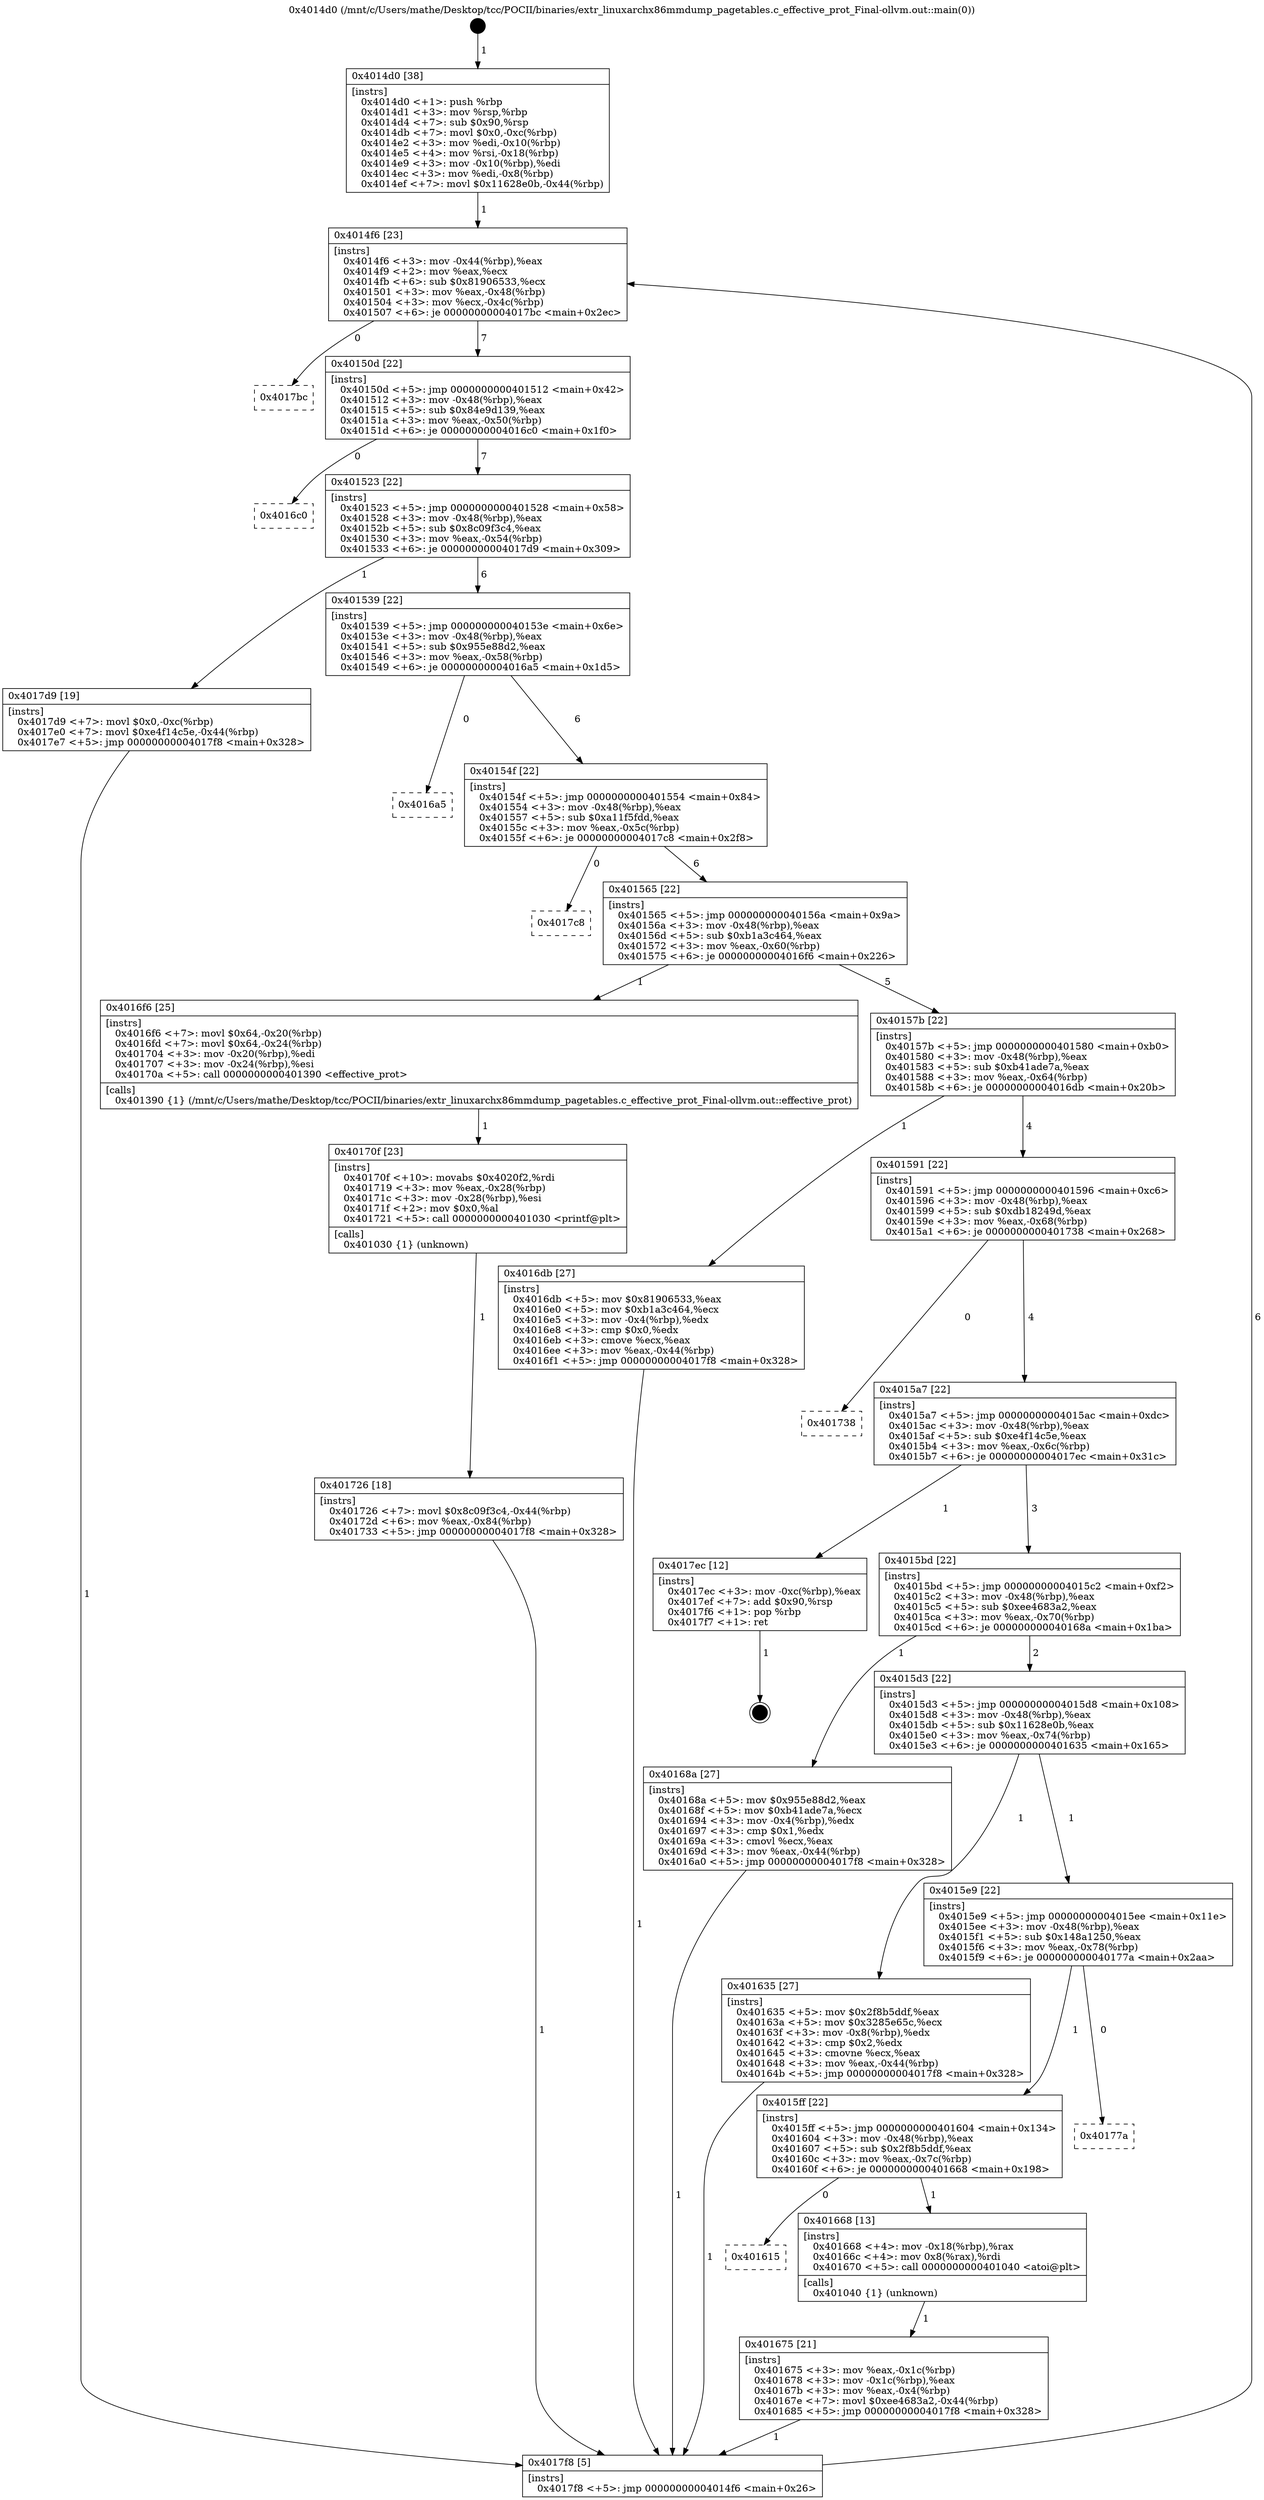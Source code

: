 digraph "0x4014d0" {
  label = "0x4014d0 (/mnt/c/Users/mathe/Desktop/tcc/POCII/binaries/extr_linuxarchx86mmdump_pagetables.c_effective_prot_Final-ollvm.out::main(0))"
  labelloc = "t"
  node[shape=record]

  Entry [label="",width=0.3,height=0.3,shape=circle,fillcolor=black,style=filled]
  "0x4014f6" [label="{
     0x4014f6 [23]\l
     | [instrs]\l
     &nbsp;&nbsp;0x4014f6 \<+3\>: mov -0x44(%rbp),%eax\l
     &nbsp;&nbsp;0x4014f9 \<+2\>: mov %eax,%ecx\l
     &nbsp;&nbsp;0x4014fb \<+6\>: sub $0x81906533,%ecx\l
     &nbsp;&nbsp;0x401501 \<+3\>: mov %eax,-0x48(%rbp)\l
     &nbsp;&nbsp;0x401504 \<+3\>: mov %ecx,-0x4c(%rbp)\l
     &nbsp;&nbsp;0x401507 \<+6\>: je 00000000004017bc \<main+0x2ec\>\l
  }"]
  "0x4017bc" [label="{
     0x4017bc\l
  }", style=dashed]
  "0x40150d" [label="{
     0x40150d [22]\l
     | [instrs]\l
     &nbsp;&nbsp;0x40150d \<+5\>: jmp 0000000000401512 \<main+0x42\>\l
     &nbsp;&nbsp;0x401512 \<+3\>: mov -0x48(%rbp),%eax\l
     &nbsp;&nbsp;0x401515 \<+5\>: sub $0x84e9d139,%eax\l
     &nbsp;&nbsp;0x40151a \<+3\>: mov %eax,-0x50(%rbp)\l
     &nbsp;&nbsp;0x40151d \<+6\>: je 00000000004016c0 \<main+0x1f0\>\l
  }"]
  Exit [label="",width=0.3,height=0.3,shape=circle,fillcolor=black,style=filled,peripheries=2]
  "0x4016c0" [label="{
     0x4016c0\l
  }", style=dashed]
  "0x401523" [label="{
     0x401523 [22]\l
     | [instrs]\l
     &nbsp;&nbsp;0x401523 \<+5\>: jmp 0000000000401528 \<main+0x58\>\l
     &nbsp;&nbsp;0x401528 \<+3\>: mov -0x48(%rbp),%eax\l
     &nbsp;&nbsp;0x40152b \<+5\>: sub $0x8c09f3c4,%eax\l
     &nbsp;&nbsp;0x401530 \<+3\>: mov %eax,-0x54(%rbp)\l
     &nbsp;&nbsp;0x401533 \<+6\>: je 00000000004017d9 \<main+0x309\>\l
  }"]
  "0x401726" [label="{
     0x401726 [18]\l
     | [instrs]\l
     &nbsp;&nbsp;0x401726 \<+7\>: movl $0x8c09f3c4,-0x44(%rbp)\l
     &nbsp;&nbsp;0x40172d \<+6\>: mov %eax,-0x84(%rbp)\l
     &nbsp;&nbsp;0x401733 \<+5\>: jmp 00000000004017f8 \<main+0x328\>\l
  }"]
  "0x4017d9" [label="{
     0x4017d9 [19]\l
     | [instrs]\l
     &nbsp;&nbsp;0x4017d9 \<+7\>: movl $0x0,-0xc(%rbp)\l
     &nbsp;&nbsp;0x4017e0 \<+7\>: movl $0xe4f14c5e,-0x44(%rbp)\l
     &nbsp;&nbsp;0x4017e7 \<+5\>: jmp 00000000004017f8 \<main+0x328\>\l
  }"]
  "0x401539" [label="{
     0x401539 [22]\l
     | [instrs]\l
     &nbsp;&nbsp;0x401539 \<+5\>: jmp 000000000040153e \<main+0x6e\>\l
     &nbsp;&nbsp;0x40153e \<+3\>: mov -0x48(%rbp),%eax\l
     &nbsp;&nbsp;0x401541 \<+5\>: sub $0x955e88d2,%eax\l
     &nbsp;&nbsp;0x401546 \<+3\>: mov %eax,-0x58(%rbp)\l
     &nbsp;&nbsp;0x401549 \<+6\>: je 00000000004016a5 \<main+0x1d5\>\l
  }"]
  "0x40170f" [label="{
     0x40170f [23]\l
     | [instrs]\l
     &nbsp;&nbsp;0x40170f \<+10\>: movabs $0x4020f2,%rdi\l
     &nbsp;&nbsp;0x401719 \<+3\>: mov %eax,-0x28(%rbp)\l
     &nbsp;&nbsp;0x40171c \<+3\>: mov -0x28(%rbp),%esi\l
     &nbsp;&nbsp;0x40171f \<+2\>: mov $0x0,%al\l
     &nbsp;&nbsp;0x401721 \<+5\>: call 0000000000401030 \<printf@plt\>\l
     | [calls]\l
     &nbsp;&nbsp;0x401030 \{1\} (unknown)\l
  }"]
  "0x4016a5" [label="{
     0x4016a5\l
  }", style=dashed]
  "0x40154f" [label="{
     0x40154f [22]\l
     | [instrs]\l
     &nbsp;&nbsp;0x40154f \<+5\>: jmp 0000000000401554 \<main+0x84\>\l
     &nbsp;&nbsp;0x401554 \<+3\>: mov -0x48(%rbp),%eax\l
     &nbsp;&nbsp;0x401557 \<+5\>: sub $0xa11f5fdd,%eax\l
     &nbsp;&nbsp;0x40155c \<+3\>: mov %eax,-0x5c(%rbp)\l
     &nbsp;&nbsp;0x40155f \<+6\>: je 00000000004017c8 \<main+0x2f8\>\l
  }"]
  "0x401675" [label="{
     0x401675 [21]\l
     | [instrs]\l
     &nbsp;&nbsp;0x401675 \<+3\>: mov %eax,-0x1c(%rbp)\l
     &nbsp;&nbsp;0x401678 \<+3\>: mov -0x1c(%rbp),%eax\l
     &nbsp;&nbsp;0x40167b \<+3\>: mov %eax,-0x4(%rbp)\l
     &nbsp;&nbsp;0x40167e \<+7\>: movl $0xee4683a2,-0x44(%rbp)\l
     &nbsp;&nbsp;0x401685 \<+5\>: jmp 00000000004017f8 \<main+0x328\>\l
  }"]
  "0x4017c8" [label="{
     0x4017c8\l
  }", style=dashed]
  "0x401565" [label="{
     0x401565 [22]\l
     | [instrs]\l
     &nbsp;&nbsp;0x401565 \<+5\>: jmp 000000000040156a \<main+0x9a\>\l
     &nbsp;&nbsp;0x40156a \<+3\>: mov -0x48(%rbp),%eax\l
     &nbsp;&nbsp;0x40156d \<+5\>: sub $0xb1a3c464,%eax\l
     &nbsp;&nbsp;0x401572 \<+3\>: mov %eax,-0x60(%rbp)\l
     &nbsp;&nbsp;0x401575 \<+6\>: je 00000000004016f6 \<main+0x226\>\l
  }"]
  "0x401615" [label="{
     0x401615\l
  }", style=dashed]
  "0x4016f6" [label="{
     0x4016f6 [25]\l
     | [instrs]\l
     &nbsp;&nbsp;0x4016f6 \<+7\>: movl $0x64,-0x20(%rbp)\l
     &nbsp;&nbsp;0x4016fd \<+7\>: movl $0x64,-0x24(%rbp)\l
     &nbsp;&nbsp;0x401704 \<+3\>: mov -0x20(%rbp),%edi\l
     &nbsp;&nbsp;0x401707 \<+3\>: mov -0x24(%rbp),%esi\l
     &nbsp;&nbsp;0x40170a \<+5\>: call 0000000000401390 \<effective_prot\>\l
     | [calls]\l
     &nbsp;&nbsp;0x401390 \{1\} (/mnt/c/Users/mathe/Desktop/tcc/POCII/binaries/extr_linuxarchx86mmdump_pagetables.c_effective_prot_Final-ollvm.out::effective_prot)\l
  }"]
  "0x40157b" [label="{
     0x40157b [22]\l
     | [instrs]\l
     &nbsp;&nbsp;0x40157b \<+5\>: jmp 0000000000401580 \<main+0xb0\>\l
     &nbsp;&nbsp;0x401580 \<+3\>: mov -0x48(%rbp),%eax\l
     &nbsp;&nbsp;0x401583 \<+5\>: sub $0xb41ade7a,%eax\l
     &nbsp;&nbsp;0x401588 \<+3\>: mov %eax,-0x64(%rbp)\l
     &nbsp;&nbsp;0x40158b \<+6\>: je 00000000004016db \<main+0x20b\>\l
  }"]
  "0x401668" [label="{
     0x401668 [13]\l
     | [instrs]\l
     &nbsp;&nbsp;0x401668 \<+4\>: mov -0x18(%rbp),%rax\l
     &nbsp;&nbsp;0x40166c \<+4\>: mov 0x8(%rax),%rdi\l
     &nbsp;&nbsp;0x401670 \<+5\>: call 0000000000401040 \<atoi@plt\>\l
     | [calls]\l
     &nbsp;&nbsp;0x401040 \{1\} (unknown)\l
  }"]
  "0x4016db" [label="{
     0x4016db [27]\l
     | [instrs]\l
     &nbsp;&nbsp;0x4016db \<+5\>: mov $0x81906533,%eax\l
     &nbsp;&nbsp;0x4016e0 \<+5\>: mov $0xb1a3c464,%ecx\l
     &nbsp;&nbsp;0x4016e5 \<+3\>: mov -0x4(%rbp),%edx\l
     &nbsp;&nbsp;0x4016e8 \<+3\>: cmp $0x0,%edx\l
     &nbsp;&nbsp;0x4016eb \<+3\>: cmove %ecx,%eax\l
     &nbsp;&nbsp;0x4016ee \<+3\>: mov %eax,-0x44(%rbp)\l
     &nbsp;&nbsp;0x4016f1 \<+5\>: jmp 00000000004017f8 \<main+0x328\>\l
  }"]
  "0x401591" [label="{
     0x401591 [22]\l
     | [instrs]\l
     &nbsp;&nbsp;0x401591 \<+5\>: jmp 0000000000401596 \<main+0xc6\>\l
     &nbsp;&nbsp;0x401596 \<+3\>: mov -0x48(%rbp),%eax\l
     &nbsp;&nbsp;0x401599 \<+5\>: sub $0xdb18249d,%eax\l
     &nbsp;&nbsp;0x40159e \<+3\>: mov %eax,-0x68(%rbp)\l
     &nbsp;&nbsp;0x4015a1 \<+6\>: je 0000000000401738 \<main+0x268\>\l
  }"]
  "0x4015ff" [label="{
     0x4015ff [22]\l
     | [instrs]\l
     &nbsp;&nbsp;0x4015ff \<+5\>: jmp 0000000000401604 \<main+0x134\>\l
     &nbsp;&nbsp;0x401604 \<+3\>: mov -0x48(%rbp),%eax\l
     &nbsp;&nbsp;0x401607 \<+5\>: sub $0x2f8b5ddf,%eax\l
     &nbsp;&nbsp;0x40160c \<+3\>: mov %eax,-0x7c(%rbp)\l
     &nbsp;&nbsp;0x40160f \<+6\>: je 0000000000401668 \<main+0x198\>\l
  }"]
  "0x401738" [label="{
     0x401738\l
  }", style=dashed]
  "0x4015a7" [label="{
     0x4015a7 [22]\l
     | [instrs]\l
     &nbsp;&nbsp;0x4015a7 \<+5\>: jmp 00000000004015ac \<main+0xdc\>\l
     &nbsp;&nbsp;0x4015ac \<+3\>: mov -0x48(%rbp),%eax\l
     &nbsp;&nbsp;0x4015af \<+5\>: sub $0xe4f14c5e,%eax\l
     &nbsp;&nbsp;0x4015b4 \<+3\>: mov %eax,-0x6c(%rbp)\l
     &nbsp;&nbsp;0x4015b7 \<+6\>: je 00000000004017ec \<main+0x31c\>\l
  }"]
  "0x40177a" [label="{
     0x40177a\l
  }", style=dashed]
  "0x4017ec" [label="{
     0x4017ec [12]\l
     | [instrs]\l
     &nbsp;&nbsp;0x4017ec \<+3\>: mov -0xc(%rbp),%eax\l
     &nbsp;&nbsp;0x4017ef \<+7\>: add $0x90,%rsp\l
     &nbsp;&nbsp;0x4017f6 \<+1\>: pop %rbp\l
     &nbsp;&nbsp;0x4017f7 \<+1\>: ret\l
  }"]
  "0x4015bd" [label="{
     0x4015bd [22]\l
     | [instrs]\l
     &nbsp;&nbsp;0x4015bd \<+5\>: jmp 00000000004015c2 \<main+0xf2\>\l
     &nbsp;&nbsp;0x4015c2 \<+3\>: mov -0x48(%rbp),%eax\l
     &nbsp;&nbsp;0x4015c5 \<+5\>: sub $0xee4683a2,%eax\l
     &nbsp;&nbsp;0x4015ca \<+3\>: mov %eax,-0x70(%rbp)\l
     &nbsp;&nbsp;0x4015cd \<+6\>: je 000000000040168a \<main+0x1ba\>\l
  }"]
  "0x4014d0" [label="{
     0x4014d0 [38]\l
     | [instrs]\l
     &nbsp;&nbsp;0x4014d0 \<+1\>: push %rbp\l
     &nbsp;&nbsp;0x4014d1 \<+3\>: mov %rsp,%rbp\l
     &nbsp;&nbsp;0x4014d4 \<+7\>: sub $0x90,%rsp\l
     &nbsp;&nbsp;0x4014db \<+7\>: movl $0x0,-0xc(%rbp)\l
     &nbsp;&nbsp;0x4014e2 \<+3\>: mov %edi,-0x10(%rbp)\l
     &nbsp;&nbsp;0x4014e5 \<+4\>: mov %rsi,-0x18(%rbp)\l
     &nbsp;&nbsp;0x4014e9 \<+3\>: mov -0x10(%rbp),%edi\l
     &nbsp;&nbsp;0x4014ec \<+3\>: mov %edi,-0x8(%rbp)\l
     &nbsp;&nbsp;0x4014ef \<+7\>: movl $0x11628e0b,-0x44(%rbp)\l
  }"]
  "0x40168a" [label="{
     0x40168a [27]\l
     | [instrs]\l
     &nbsp;&nbsp;0x40168a \<+5\>: mov $0x955e88d2,%eax\l
     &nbsp;&nbsp;0x40168f \<+5\>: mov $0xb41ade7a,%ecx\l
     &nbsp;&nbsp;0x401694 \<+3\>: mov -0x4(%rbp),%edx\l
     &nbsp;&nbsp;0x401697 \<+3\>: cmp $0x1,%edx\l
     &nbsp;&nbsp;0x40169a \<+3\>: cmovl %ecx,%eax\l
     &nbsp;&nbsp;0x40169d \<+3\>: mov %eax,-0x44(%rbp)\l
     &nbsp;&nbsp;0x4016a0 \<+5\>: jmp 00000000004017f8 \<main+0x328\>\l
  }"]
  "0x4015d3" [label="{
     0x4015d3 [22]\l
     | [instrs]\l
     &nbsp;&nbsp;0x4015d3 \<+5\>: jmp 00000000004015d8 \<main+0x108\>\l
     &nbsp;&nbsp;0x4015d8 \<+3\>: mov -0x48(%rbp),%eax\l
     &nbsp;&nbsp;0x4015db \<+5\>: sub $0x11628e0b,%eax\l
     &nbsp;&nbsp;0x4015e0 \<+3\>: mov %eax,-0x74(%rbp)\l
     &nbsp;&nbsp;0x4015e3 \<+6\>: je 0000000000401635 \<main+0x165\>\l
  }"]
  "0x4017f8" [label="{
     0x4017f8 [5]\l
     | [instrs]\l
     &nbsp;&nbsp;0x4017f8 \<+5\>: jmp 00000000004014f6 \<main+0x26\>\l
  }"]
  "0x401635" [label="{
     0x401635 [27]\l
     | [instrs]\l
     &nbsp;&nbsp;0x401635 \<+5\>: mov $0x2f8b5ddf,%eax\l
     &nbsp;&nbsp;0x40163a \<+5\>: mov $0x3285e65c,%ecx\l
     &nbsp;&nbsp;0x40163f \<+3\>: mov -0x8(%rbp),%edx\l
     &nbsp;&nbsp;0x401642 \<+3\>: cmp $0x2,%edx\l
     &nbsp;&nbsp;0x401645 \<+3\>: cmovne %ecx,%eax\l
     &nbsp;&nbsp;0x401648 \<+3\>: mov %eax,-0x44(%rbp)\l
     &nbsp;&nbsp;0x40164b \<+5\>: jmp 00000000004017f8 \<main+0x328\>\l
  }"]
  "0x4015e9" [label="{
     0x4015e9 [22]\l
     | [instrs]\l
     &nbsp;&nbsp;0x4015e9 \<+5\>: jmp 00000000004015ee \<main+0x11e\>\l
     &nbsp;&nbsp;0x4015ee \<+3\>: mov -0x48(%rbp),%eax\l
     &nbsp;&nbsp;0x4015f1 \<+5\>: sub $0x148a1250,%eax\l
     &nbsp;&nbsp;0x4015f6 \<+3\>: mov %eax,-0x78(%rbp)\l
     &nbsp;&nbsp;0x4015f9 \<+6\>: je 000000000040177a \<main+0x2aa\>\l
  }"]
  Entry -> "0x4014d0" [label=" 1"]
  "0x4014f6" -> "0x4017bc" [label=" 0"]
  "0x4014f6" -> "0x40150d" [label=" 7"]
  "0x4017ec" -> Exit [label=" 1"]
  "0x40150d" -> "0x4016c0" [label=" 0"]
  "0x40150d" -> "0x401523" [label=" 7"]
  "0x4017d9" -> "0x4017f8" [label=" 1"]
  "0x401523" -> "0x4017d9" [label=" 1"]
  "0x401523" -> "0x401539" [label=" 6"]
  "0x401726" -> "0x4017f8" [label=" 1"]
  "0x401539" -> "0x4016a5" [label=" 0"]
  "0x401539" -> "0x40154f" [label=" 6"]
  "0x40170f" -> "0x401726" [label=" 1"]
  "0x40154f" -> "0x4017c8" [label=" 0"]
  "0x40154f" -> "0x401565" [label=" 6"]
  "0x4016f6" -> "0x40170f" [label=" 1"]
  "0x401565" -> "0x4016f6" [label=" 1"]
  "0x401565" -> "0x40157b" [label=" 5"]
  "0x4016db" -> "0x4017f8" [label=" 1"]
  "0x40157b" -> "0x4016db" [label=" 1"]
  "0x40157b" -> "0x401591" [label=" 4"]
  "0x40168a" -> "0x4017f8" [label=" 1"]
  "0x401591" -> "0x401738" [label=" 0"]
  "0x401591" -> "0x4015a7" [label=" 4"]
  "0x401668" -> "0x401675" [label=" 1"]
  "0x4015a7" -> "0x4017ec" [label=" 1"]
  "0x4015a7" -> "0x4015bd" [label=" 3"]
  "0x4015ff" -> "0x401615" [label=" 0"]
  "0x4015bd" -> "0x40168a" [label=" 1"]
  "0x4015bd" -> "0x4015d3" [label=" 2"]
  "0x401675" -> "0x4017f8" [label=" 1"]
  "0x4015d3" -> "0x401635" [label=" 1"]
  "0x4015d3" -> "0x4015e9" [label=" 1"]
  "0x401635" -> "0x4017f8" [label=" 1"]
  "0x4014d0" -> "0x4014f6" [label=" 1"]
  "0x4017f8" -> "0x4014f6" [label=" 6"]
  "0x4015ff" -> "0x401668" [label=" 1"]
  "0x4015e9" -> "0x40177a" [label=" 0"]
  "0x4015e9" -> "0x4015ff" [label=" 1"]
}
